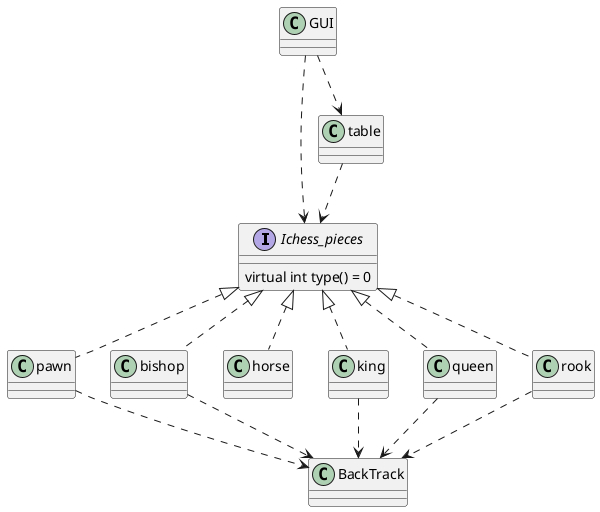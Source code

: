 @startuml ChessGame

interface  Ichess_pieces
{
    virtual int type() = 0
}

class table
class pawn
class bishop
class horse
class king
class queen
class rook

Ichess_pieces <|.. pawn
Ichess_pieces <|.. bishop
Ichess_pieces <|.. horse
Ichess_pieces <|.. king
Ichess_pieces <|.. queen
Ichess_pieces <|.. rook

table ..> Ichess_pieces

class BackTrack
rook ..> BackTrack
pawn ..> BackTrack
queen ..> BackTrack
king ..> BackTrack
bishop ..> BackTrack

class GUI
GUI ..> Ichess_pieces
GUI ..> table



@enduml